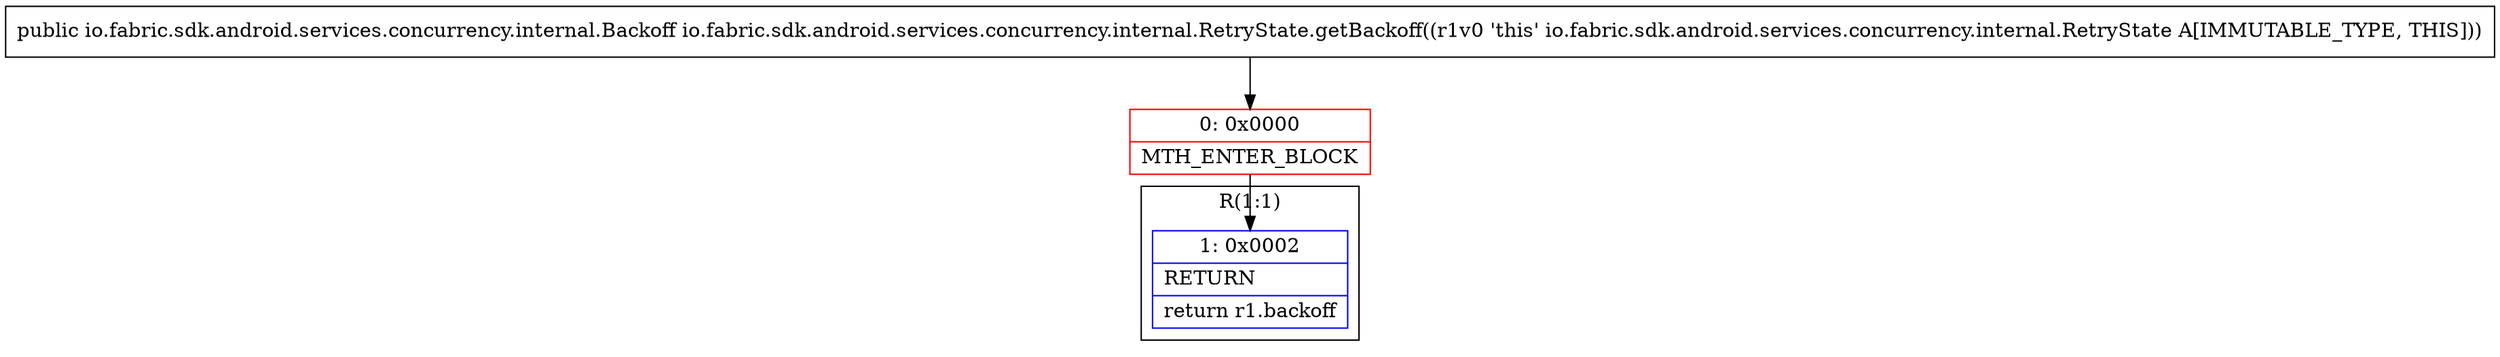 digraph "CFG forio.fabric.sdk.android.services.concurrency.internal.RetryState.getBackoff()Lio\/fabric\/sdk\/android\/services\/concurrency\/internal\/Backoff;" {
subgraph cluster_Region_1479520681 {
label = "R(1:1)";
node [shape=record,color=blue];
Node_1 [shape=record,label="{1\:\ 0x0002|RETURN\l|return r1.backoff\l}"];
}
Node_0 [shape=record,color=red,label="{0\:\ 0x0000|MTH_ENTER_BLOCK\l}"];
MethodNode[shape=record,label="{public io.fabric.sdk.android.services.concurrency.internal.Backoff io.fabric.sdk.android.services.concurrency.internal.RetryState.getBackoff((r1v0 'this' io.fabric.sdk.android.services.concurrency.internal.RetryState A[IMMUTABLE_TYPE, THIS])) }"];
MethodNode -> Node_0;
Node_0 -> Node_1;
}

